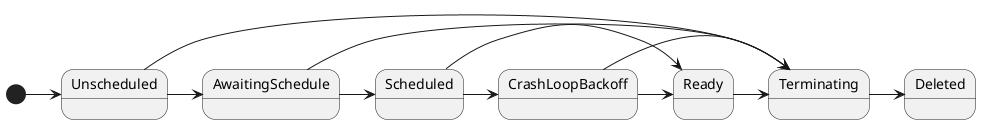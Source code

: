@startuml

state Unscheduled
state AwaitingSchedule
state Scheduled
state Ready
state CrashLoopBackoff
state Terminating
state Deleted

[*] -> Unscheduled
Unscheduled -> AwaitingSchedule
AwaitingSchedule -> Scheduled
Scheduled -> Ready
Ready -> Terminating
Terminating -> Deleted
Scheduled -> CrashLoopBackoff
CrashLoopBackoff -> Terminating
CrashLoopBackoff -> Ready
AwaitingSchedule -> Terminating
Unscheduled -> Terminating

@enduml
